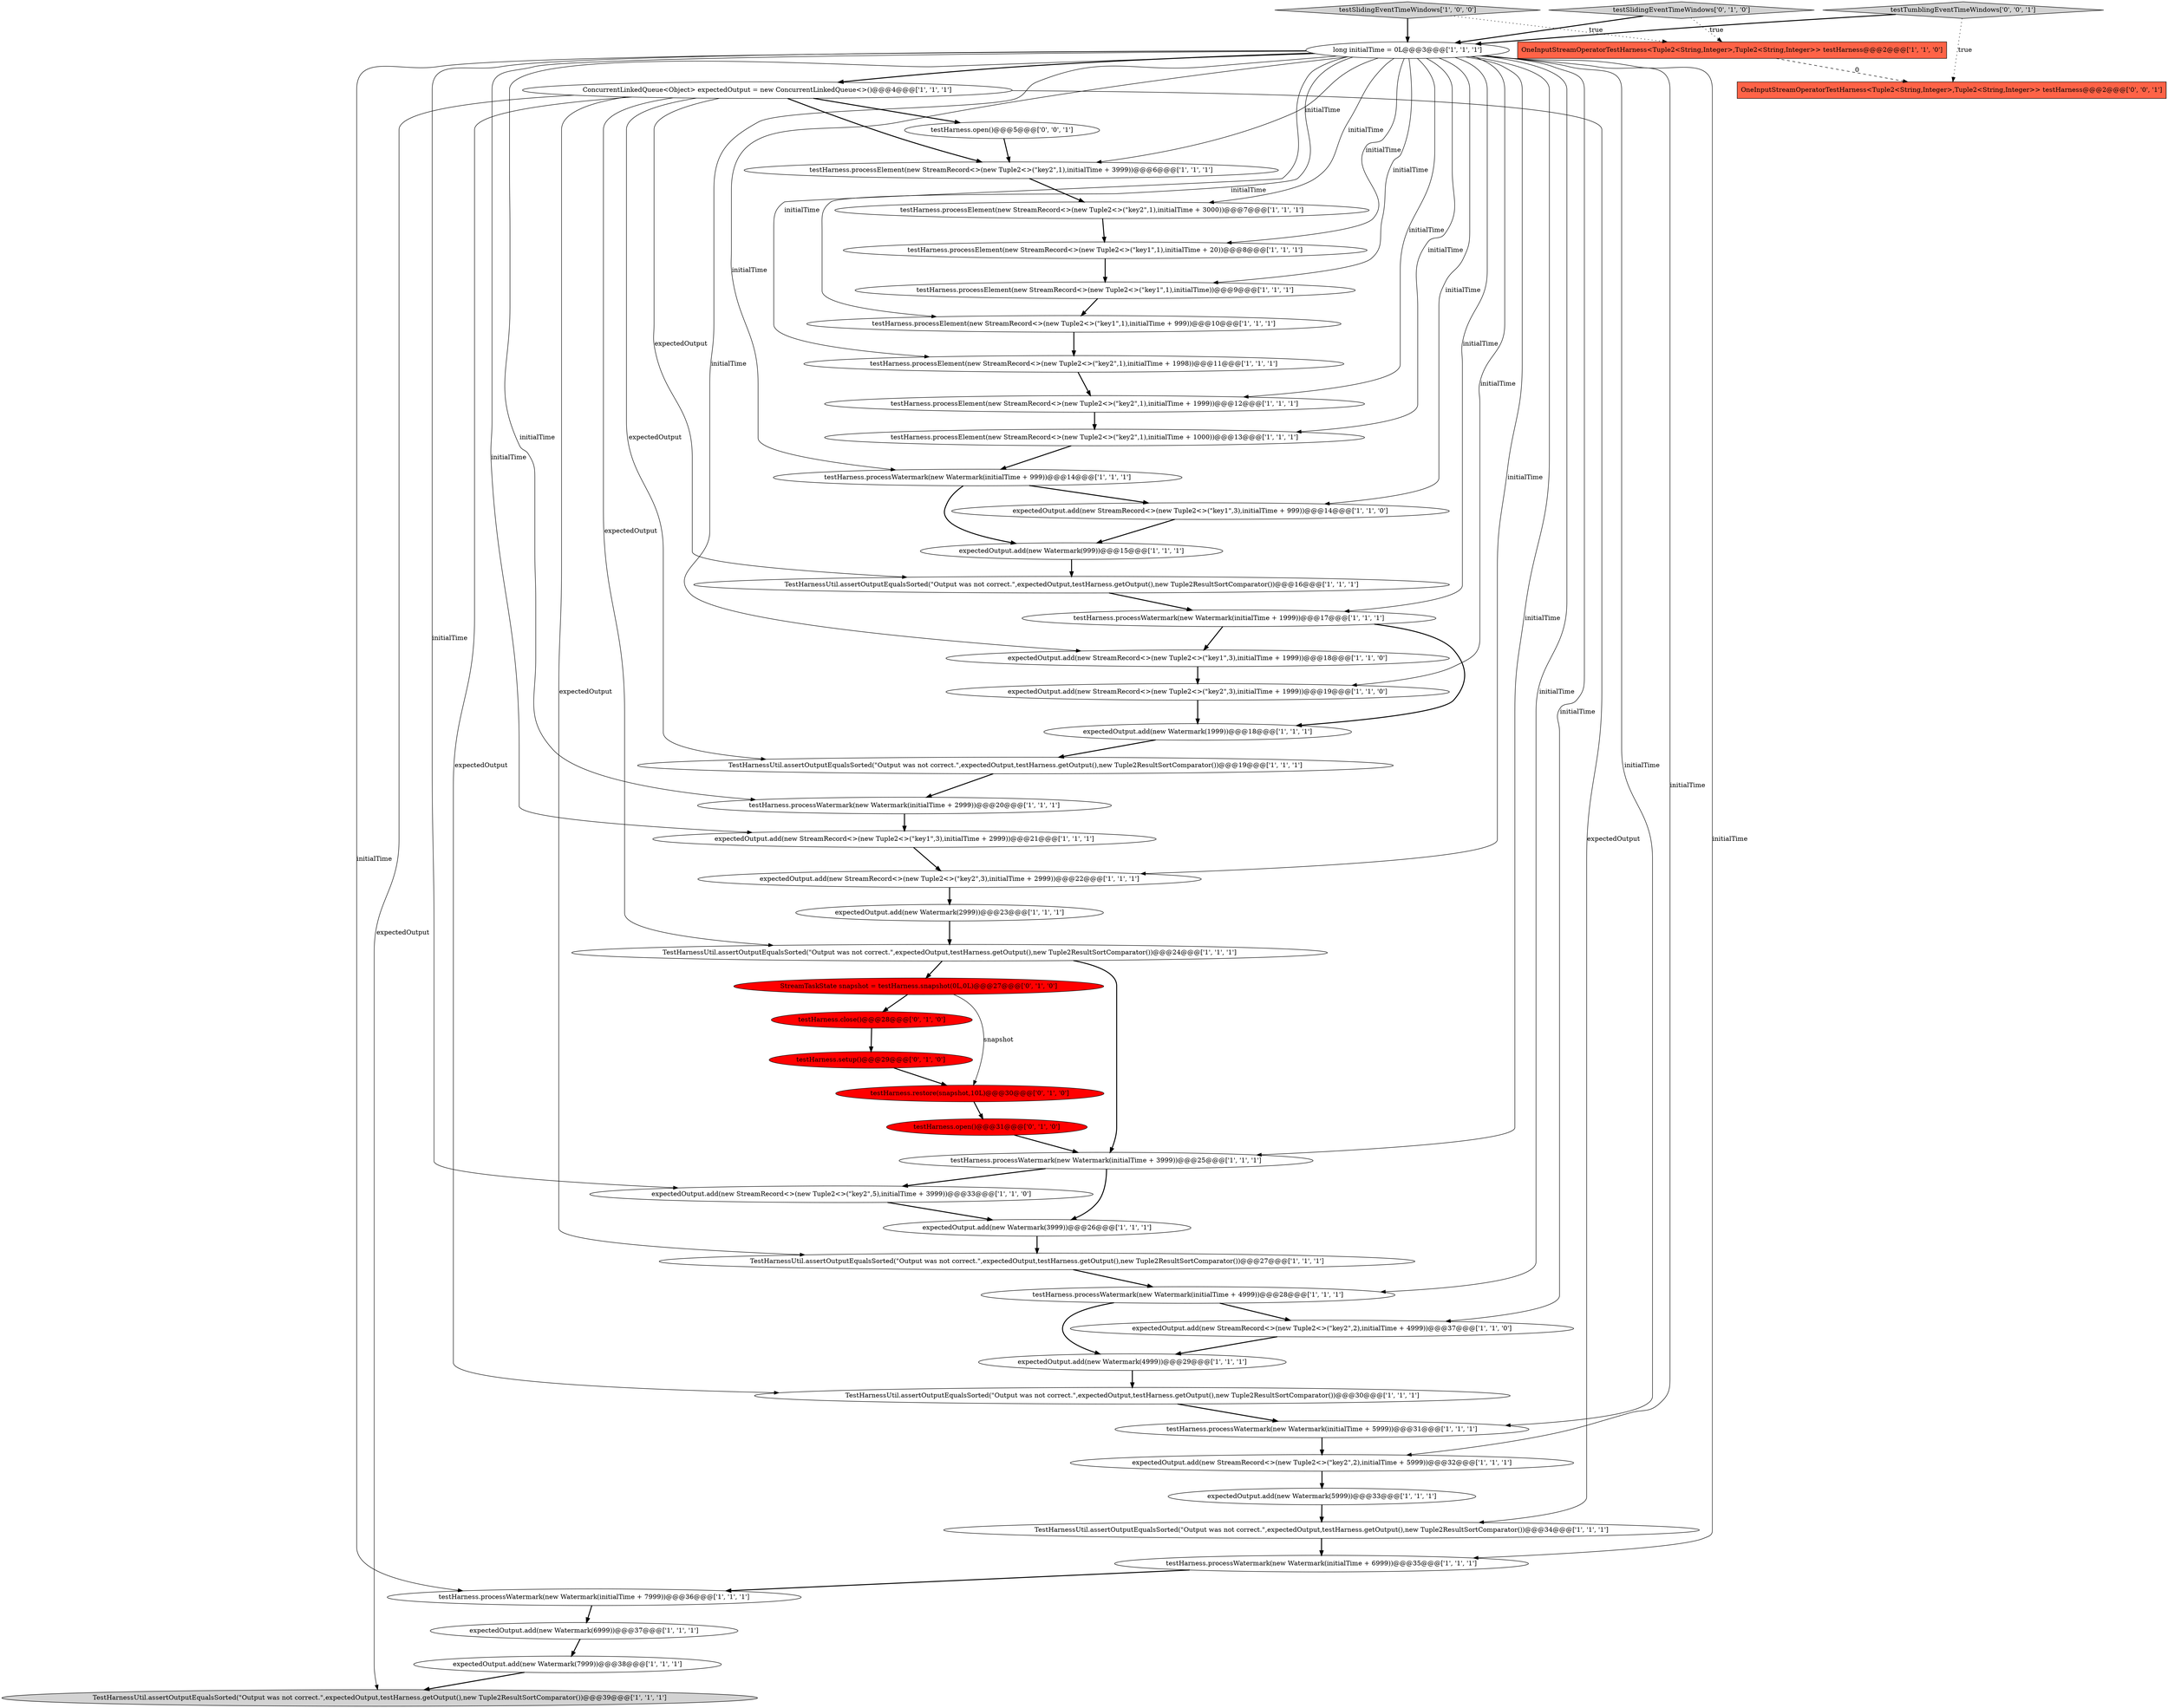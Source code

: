 digraph {
5 [style = filled, label = "testHarness.processWatermark(new Watermark(initialTime + 7999))@@@36@@@['1', '1', '1']", fillcolor = white, shape = ellipse image = "AAA0AAABBB1BBB"];
2 [style = filled, label = "TestHarnessUtil.assertOutputEqualsSorted(\"Output was not correct.\",expectedOutput,testHarness.getOutput(),new Tuple2ResultSortComparator())@@@16@@@['1', '1', '1']", fillcolor = white, shape = ellipse image = "AAA0AAABBB1BBB"];
32 [style = filled, label = "OneInputStreamOperatorTestHarness<Tuple2<String,Integer>,Tuple2<String,Integer>> testHarness@@@2@@@['1', '1', '0']", fillcolor = tomato, shape = box image = "AAA0AAABBB1BBB"];
39 [style = filled, label = "testHarness.processElement(new StreamRecord<>(new Tuple2<>(\"key1\",1),initialTime + 999))@@@10@@@['1', '1', '1']", fillcolor = white, shape = ellipse image = "AAA0AAABBB1BBB"];
43 [style = filled, label = "testSlidingEventTimeWindows['0', '1', '0']", fillcolor = lightgray, shape = diamond image = "AAA0AAABBB2BBB"];
29 [style = filled, label = "testSlidingEventTimeWindows['1', '0', '0']", fillcolor = lightgray, shape = diamond image = "AAA0AAABBB1BBB"];
17 [style = filled, label = "testHarness.processElement(new StreamRecord<>(new Tuple2<>(\"key2\",1),initialTime + 1998))@@@11@@@['1', '1', '1']", fillcolor = white, shape = ellipse image = "AAA0AAABBB1BBB"];
11 [style = filled, label = "testHarness.processElement(new StreamRecord<>(new Tuple2<>(\"key2\",1),initialTime + 3999))@@@6@@@['1', '1', '1']", fillcolor = white, shape = ellipse image = "AAA0AAABBB1BBB"];
46 [style = filled, label = "testHarness.restore(snapshot,10L)@@@30@@@['0', '1', '0']", fillcolor = red, shape = ellipse image = "AAA1AAABBB2BBB"];
18 [style = filled, label = "expectedOutput.add(new StreamRecord<>(new Tuple2<>(\"key2\",5),initialTime + 3999))@@@33@@@['1', '1', '0']", fillcolor = white, shape = ellipse image = "AAA0AAABBB1BBB"];
4 [style = filled, label = "expectedOutput.add(new StreamRecord<>(new Tuple2<>(\"key1\",3),initialTime + 2999))@@@21@@@['1', '1', '1']", fillcolor = white, shape = ellipse image = "AAA0AAABBB1BBB"];
6 [style = filled, label = "expectedOutput.add(new Watermark(4999))@@@29@@@['1', '1', '1']", fillcolor = white, shape = ellipse image = "AAA0AAABBB1BBB"];
10 [style = filled, label = "testHarness.processElement(new StreamRecord<>(new Tuple2<>(\"key2\",1),initialTime + 1999))@@@12@@@['1', '1', '1']", fillcolor = white, shape = ellipse image = "AAA0AAABBB1BBB"];
16 [style = filled, label = "TestHarnessUtil.assertOutputEqualsSorted(\"Output was not correct.\",expectedOutput,testHarness.getOutput(),new Tuple2ResultSortComparator())@@@27@@@['1', '1', '1']", fillcolor = white, shape = ellipse image = "AAA0AAABBB1BBB"];
50 [style = filled, label = "testTumblingEventTimeWindows['0', '0', '1']", fillcolor = lightgray, shape = diamond image = "AAA0AAABBB3BBB"];
28 [style = filled, label = "testHarness.processWatermark(new Watermark(initialTime + 6999))@@@35@@@['1', '1', '1']", fillcolor = white, shape = ellipse image = "AAA0AAABBB1BBB"];
42 [style = filled, label = "expectedOutput.add(new Watermark(999))@@@15@@@['1', '1', '1']", fillcolor = white, shape = ellipse image = "AAA0AAABBB1BBB"];
13 [style = filled, label = "TestHarnessUtil.assertOutputEqualsSorted(\"Output was not correct.\",expectedOutput,testHarness.getOutput(),new Tuple2ResultSortComparator())@@@30@@@['1', '1', '1']", fillcolor = white, shape = ellipse image = "AAA0AAABBB1BBB"];
14 [style = filled, label = "testHarness.processElement(new StreamRecord<>(new Tuple2<>(\"key1\",1),initialTime + 20))@@@8@@@['1', '1', '1']", fillcolor = white, shape = ellipse image = "AAA0AAABBB1BBB"];
8 [style = filled, label = "expectedOutput.add(new Watermark(1999))@@@18@@@['1', '1', '1']", fillcolor = white, shape = ellipse image = "AAA0AAABBB1BBB"];
37 [style = filled, label = "expectedOutput.add(new StreamRecord<>(new Tuple2<>(\"key2\",3),initialTime + 2999))@@@22@@@['1', '1', '1']", fillcolor = white, shape = ellipse image = "AAA0AAABBB1BBB"];
40 [style = filled, label = "expectedOutput.add(new StreamRecord<>(new Tuple2<>(\"key1\",3),initialTime + 1999))@@@18@@@['1', '1', '0']", fillcolor = white, shape = ellipse image = "AAA0AAABBB1BBB"];
34 [style = filled, label = "testHarness.processWatermark(new Watermark(initialTime + 1999))@@@17@@@['1', '1', '1']", fillcolor = white, shape = ellipse image = "AAA0AAABBB1BBB"];
12 [style = filled, label = "expectedOutput.add(new StreamRecord<>(new Tuple2<>(\"key2\",2),initialTime + 4999))@@@37@@@['1', '1', '0']", fillcolor = white, shape = ellipse image = "AAA0AAABBB1BBB"];
45 [style = filled, label = "testHarness.close()@@@28@@@['0', '1', '0']", fillcolor = red, shape = ellipse image = "AAA1AAABBB2BBB"];
21 [style = filled, label = "testHarness.processWatermark(new Watermark(initialTime + 4999))@@@28@@@['1', '1', '1']", fillcolor = white, shape = ellipse image = "AAA0AAABBB1BBB"];
31 [style = filled, label = "expectedOutput.add(new Watermark(3999))@@@26@@@['1', '1', '1']", fillcolor = white, shape = ellipse image = "AAA0AAABBB1BBB"];
23 [style = filled, label = "testHarness.processElement(new StreamRecord<>(new Tuple2<>(\"key1\",1),initialTime))@@@9@@@['1', '1', '1']", fillcolor = white, shape = ellipse image = "AAA0AAABBB1BBB"];
0 [style = filled, label = "TestHarnessUtil.assertOutputEqualsSorted(\"Output was not correct.\",expectedOutput,testHarness.getOutput(),new Tuple2ResultSortComparator())@@@19@@@['1', '1', '1']", fillcolor = white, shape = ellipse image = "AAA0AAABBB1BBB"];
15 [style = filled, label = "testHarness.processWatermark(new Watermark(initialTime + 999))@@@14@@@['1', '1', '1']", fillcolor = white, shape = ellipse image = "AAA0AAABBB1BBB"];
20 [style = filled, label = "testHarness.processElement(new StreamRecord<>(new Tuple2<>(\"key2\",1),initialTime + 3000))@@@7@@@['1', '1', '1']", fillcolor = white, shape = ellipse image = "AAA0AAABBB1BBB"];
9 [style = filled, label = "testHarness.processWatermark(new Watermark(initialTime + 2999))@@@20@@@['1', '1', '1']", fillcolor = white, shape = ellipse image = "AAA0AAABBB1BBB"];
38 [style = filled, label = "expectedOutput.add(new Watermark(5999))@@@33@@@['1', '1', '1']", fillcolor = white, shape = ellipse image = "AAA0AAABBB1BBB"];
30 [style = filled, label = "testHarness.processElement(new StreamRecord<>(new Tuple2<>(\"key2\",1),initialTime + 1000))@@@13@@@['1', '1', '1']", fillcolor = white, shape = ellipse image = "AAA0AAABBB1BBB"];
47 [style = filled, label = "testHarness.open()@@@31@@@['0', '1', '0']", fillcolor = red, shape = ellipse image = "AAA1AAABBB2BBB"];
49 [style = filled, label = "testHarness.open()@@@5@@@['0', '0', '1']", fillcolor = white, shape = ellipse image = "AAA0AAABBB3BBB"];
7 [style = filled, label = "long initialTime = 0L@@@3@@@['1', '1', '1']", fillcolor = white, shape = ellipse image = "AAA0AAABBB1BBB"];
22 [style = filled, label = "expectedOutput.add(new Watermark(6999))@@@37@@@['1', '1', '1']", fillcolor = white, shape = ellipse image = "AAA0AAABBB1BBB"];
27 [style = filled, label = "TestHarnessUtil.assertOutputEqualsSorted(\"Output was not correct.\",expectedOutput,testHarness.getOutput(),new Tuple2ResultSortComparator())@@@39@@@['1', '1', '1']", fillcolor = lightgray, shape = ellipse image = "AAA0AAABBB1BBB"];
44 [style = filled, label = "StreamTaskState snapshot = testHarness.snapshot(0L,0L)@@@27@@@['0', '1', '0']", fillcolor = red, shape = ellipse image = "AAA1AAABBB2BBB"];
19 [style = filled, label = "testHarness.processWatermark(new Watermark(initialTime + 5999))@@@31@@@['1', '1', '1']", fillcolor = white, shape = ellipse image = "AAA0AAABBB1BBB"];
1 [style = filled, label = "testHarness.processWatermark(new Watermark(initialTime + 3999))@@@25@@@['1', '1', '1']", fillcolor = white, shape = ellipse image = "AAA0AAABBB1BBB"];
25 [style = filled, label = "expectedOutput.add(new Watermark(7999))@@@38@@@['1', '1', '1']", fillcolor = white, shape = ellipse image = "AAA0AAABBB1BBB"];
48 [style = filled, label = "testHarness.setup()@@@29@@@['0', '1', '0']", fillcolor = red, shape = ellipse image = "AAA1AAABBB2BBB"];
35 [style = filled, label = "TestHarnessUtil.assertOutputEqualsSorted(\"Output was not correct.\",expectedOutput,testHarness.getOutput(),new Tuple2ResultSortComparator())@@@24@@@['1', '1', '1']", fillcolor = white, shape = ellipse image = "AAA0AAABBB1BBB"];
41 [style = filled, label = "expectedOutput.add(new Watermark(2999))@@@23@@@['1', '1', '1']", fillcolor = white, shape = ellipse image = "AAA0AAABBB1BBB"];
26 [style = filled, label = "expectedOutput.add(new StreamRecord<>(new Tuple2<>(\"key2\",3),initialTime + 1999))@@@19@@@['1', '1', '0']", fillcolor = white, shape = ellipse image = "AAA0AAABBB1BBB"];
51 [style = filled, label = "OneInputStreamOperatorTestHarness<Tuple2<String,Integer>,Tuple2<String,Integer>> testHarness@@@2@@@['0', '0', '1']", fillcolor = tomato, shape = box image = "AAA0AAABBB3BBB"];
3 [style = filled, label = "expectedOutput.add(new StreamRecord<>(new Tuple2<>(\"key1\",3),initialTime + 999))@@@14@@@['1', '1', '0']", fillcolor = white, shape = ellipse image = "AAA0AAABBB1BBB"];
33 [style = filled, label = "ConcurrentLinkedQueue<Object> expectedOutput = new ConcurrentLinkedQueue<>()@@@4@@@['1', '1', '1']", fillcolor = white, shape = ellipse image = "AAA0AAABBB1BBB"];
36 [style = filled, label = "expectedOutput.add(new StreamRecord<>(new Tuple2<>(\"key2\",2),initialTime + 5999))@@@32@@@['1', '1', '1']", fillcolor = white, shape = ellipse image = "AAA0AAABBB1BBB"];
24 [style = filled, label = "TestHarnessUtil.assertOutputEqualsSorted(\"Output was not correct.\",expectedOutput,testHarness.getOutput(),new Tuple2ResultSortComparator())@@@34@@@['1', '1', '1']", fillcolor = white, shape = ellipse image = "AAA0AAABBB1BBB"];
7->15 [style = solid, label="initialTime"];
7->20 [style = solid, label="initialTime"];
19->36 [style = bold, label=""];
33->27 [style = solid, label="expectedOutput"];
45->48 [style = bold, label=""];
8->0 [style = bold, label=""];
33->11 [style = bold, label=""];
40->26 [style = bold, label=""];
7->12 [style = solid, label="initialTime"];
1->31 [style = bold, label=""];
7->40 [style = solid, label="initialTime"];
7->1 [style = solid, label="initialTime"];
7->39 [style = solid, label="initialTime"];
18->31 [style = bold, label=""];
24->28 [style = bold, label=""];
22->25 [style = bold, label=""];
28->5 [style = bold, label=""];
42->2 [style = bold, label=""];
35->44 [style = bold, label=""];
2->34 [style = bold, label=""];
33->0 [style = solid, label="expectedOutput"];
50->51 [style = dotted, label="true"];
20->14 [style = bold, label=""];
33->16 [style = solid, label="expectedOutput"];
43->32 [style = dotted, label="true"];
34->8 [style = bold, label=""];
7->36 [style = solid, label="initialTime"];
25->27 [style = bold, label=""];
7->33 [style = bold, label=""];
7->30 [style = solid, label="initialTime"];
7->9 [style = solid, label="initialTime"];
44->45 [style = bold, label=""];
5->22 [style = bold, label=""];
29->32 [style = dotted, label="true"];
30->15 [style = bold, label=""];
47->1 [style = bold, label=""];
33->2 [style = solid, label="expectedOutput"];
17->10 [style = bold, label=""];
34->40 [style = bold, label=""];
38->24 [style = bold, label=""];
7->5 [style = solid, label="initialTime"];
37->41 [style = bold, label=""];
26->8 [style = bold, label=""];
15->3 [style = bold, label=""];
3->42 [style = bold, label=""];
7->4 [style = solid, label="initialTime"];
21->12 [style = bold, label=""];
48->46 [style = bold, label=""];
43->7 [style = bold, label=""];
7->18 [style = solid, label="initialTime"];
13->19 [style = bold, label=""];
35->1 [style = bold, label=""];
14->23 [style = bold, label=""];
32->51 [style = dashed, label="0"];
39->17 [style = bold, label=""];
7->17 [style = solid, label="initialTime"];
6->13 [style = bold, label=""];
23->39 [style = bold, label=""];
7->26 [style = solid, label="initialTime"];
7->11 [style = solid, label="initialTime"];
33->49 [style = bold, label=""];
49->11 [style = bold, label=""];
10->30 [style = bold, label=""];
7->28 [style = solid, label="initialTime"];
7->34 [style = solid, label="initialTime"];
44->46 [style = solid, label="snapshot"];
41->35 [style = bold, label=""];
11->20 [style = bold, label=""];
7->21 [style = solid, label="initialTime"];
0->9 [style = bold, label=""];
33->24 [style = solid, label="expectedOutput"];
21->6 [style = bold, label=""];
31->16 [style = bold, label=""];
7->10 [style = solid, label="initialTime"];
9->4 [style = bold, label=""];
1->18 [style = bold, label=""];
50->7 [style = bold, label=""];
33->35 [style = solid, label="expectedOutput"];
7->19 [style = solid, label="initialTime"];
46->47 [style = bold, label=""];
12->6 [style = bold, label=""];
7->23 [style = solid, label="initialTime"];
7->14 [style = solid, label="initialTime"];
7->3 [style = solid, label="initialTime"];
33->13 [style = solid, label="expectedOutput"];
7->37 [style = solid, label="initialTime"];
4->37 [style = bold, label=""];
15->42 [style = bold, label=""];
16->21 [style = bold, label=""];
29->7 [style = bold, label=""];
36->38 [style = bold, label=""];
}
